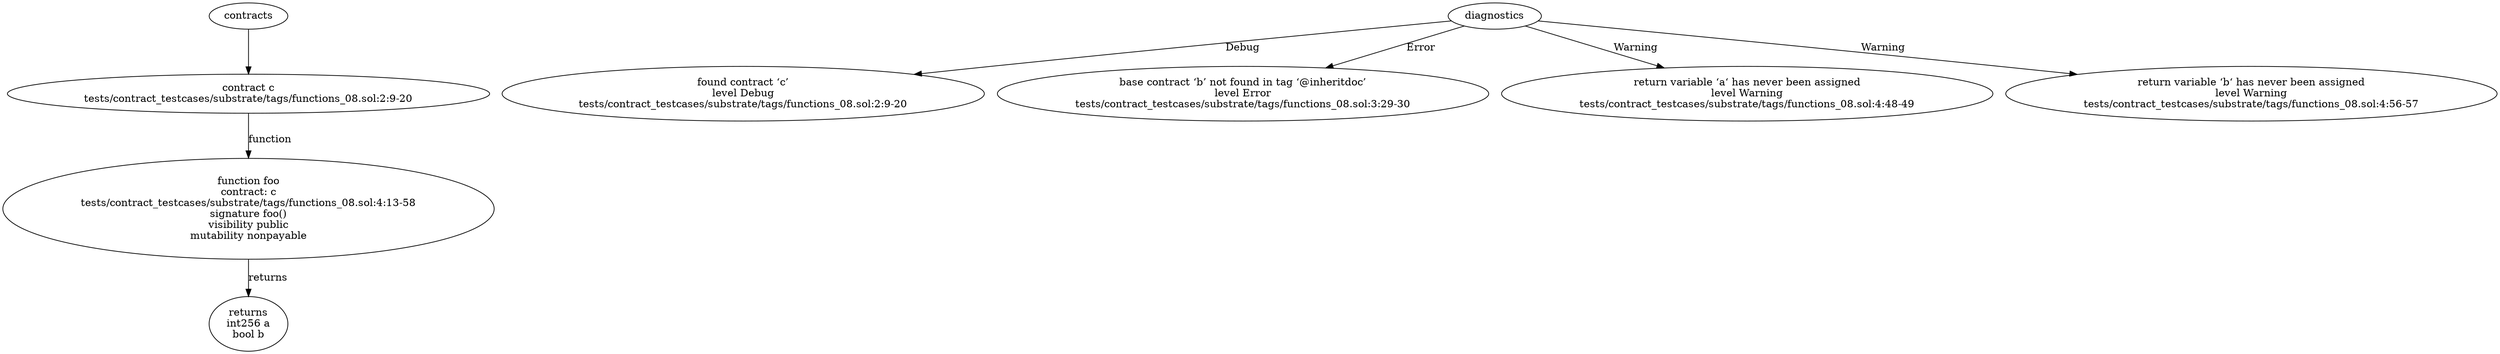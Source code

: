 strict digraph "tests/contract_testcases/substrate/tags/functions_08.sol" {
	contract [label="contract c\ntests/contract_testcases/substrate/tags/functions_08.sol:2:9-20"]
	foo [label="function foo\ncontract: c\ntests/contract_testcases/substrate/tags/functions_08.sol:4:13-58\nsignature foo()\nvisibility public\nmutability nonpayable"]
	returns [label="returns\nint256 a\nbool b"]
	diagnostic [label="found contract ‘c’\nlevel Debug\ntests/contract_testcases/substrate/tags/functions_08.sol:2:9-20"]
	diagnostic_6 [label="base contract ‘b’ not found in tag ‘@inheritdoc’\nlevel Error\ntests/contract_testcases/substrate/tags/functions_08.sol:3:29-30"]
	diagnostic_7 [label="return variable ‘a‘ has never been assigned\nlevel Warning\ntests/contract_testcases/substrate/tags/functions_08.sol:4:48-49"]
	diagnostic_8 [label="return variable ‘b‘ has never been assigned\nlevel Warning\ntests/contract_testcases/substrate/tags/functions_08.sol:4:56-57"]
	contracts -> contract
	contract -> foo [label="function"]
	foo -> returns [label="returns"]
	diagnostics -> diagnostic [label="Debug"]
	diagnostics -> diagnostic_6 [label="Error"]
	diagnostics -> diagnostic_7 [label="Warning"]
	diagnostics -> diagnostic_8 [label="Warning"]
}
